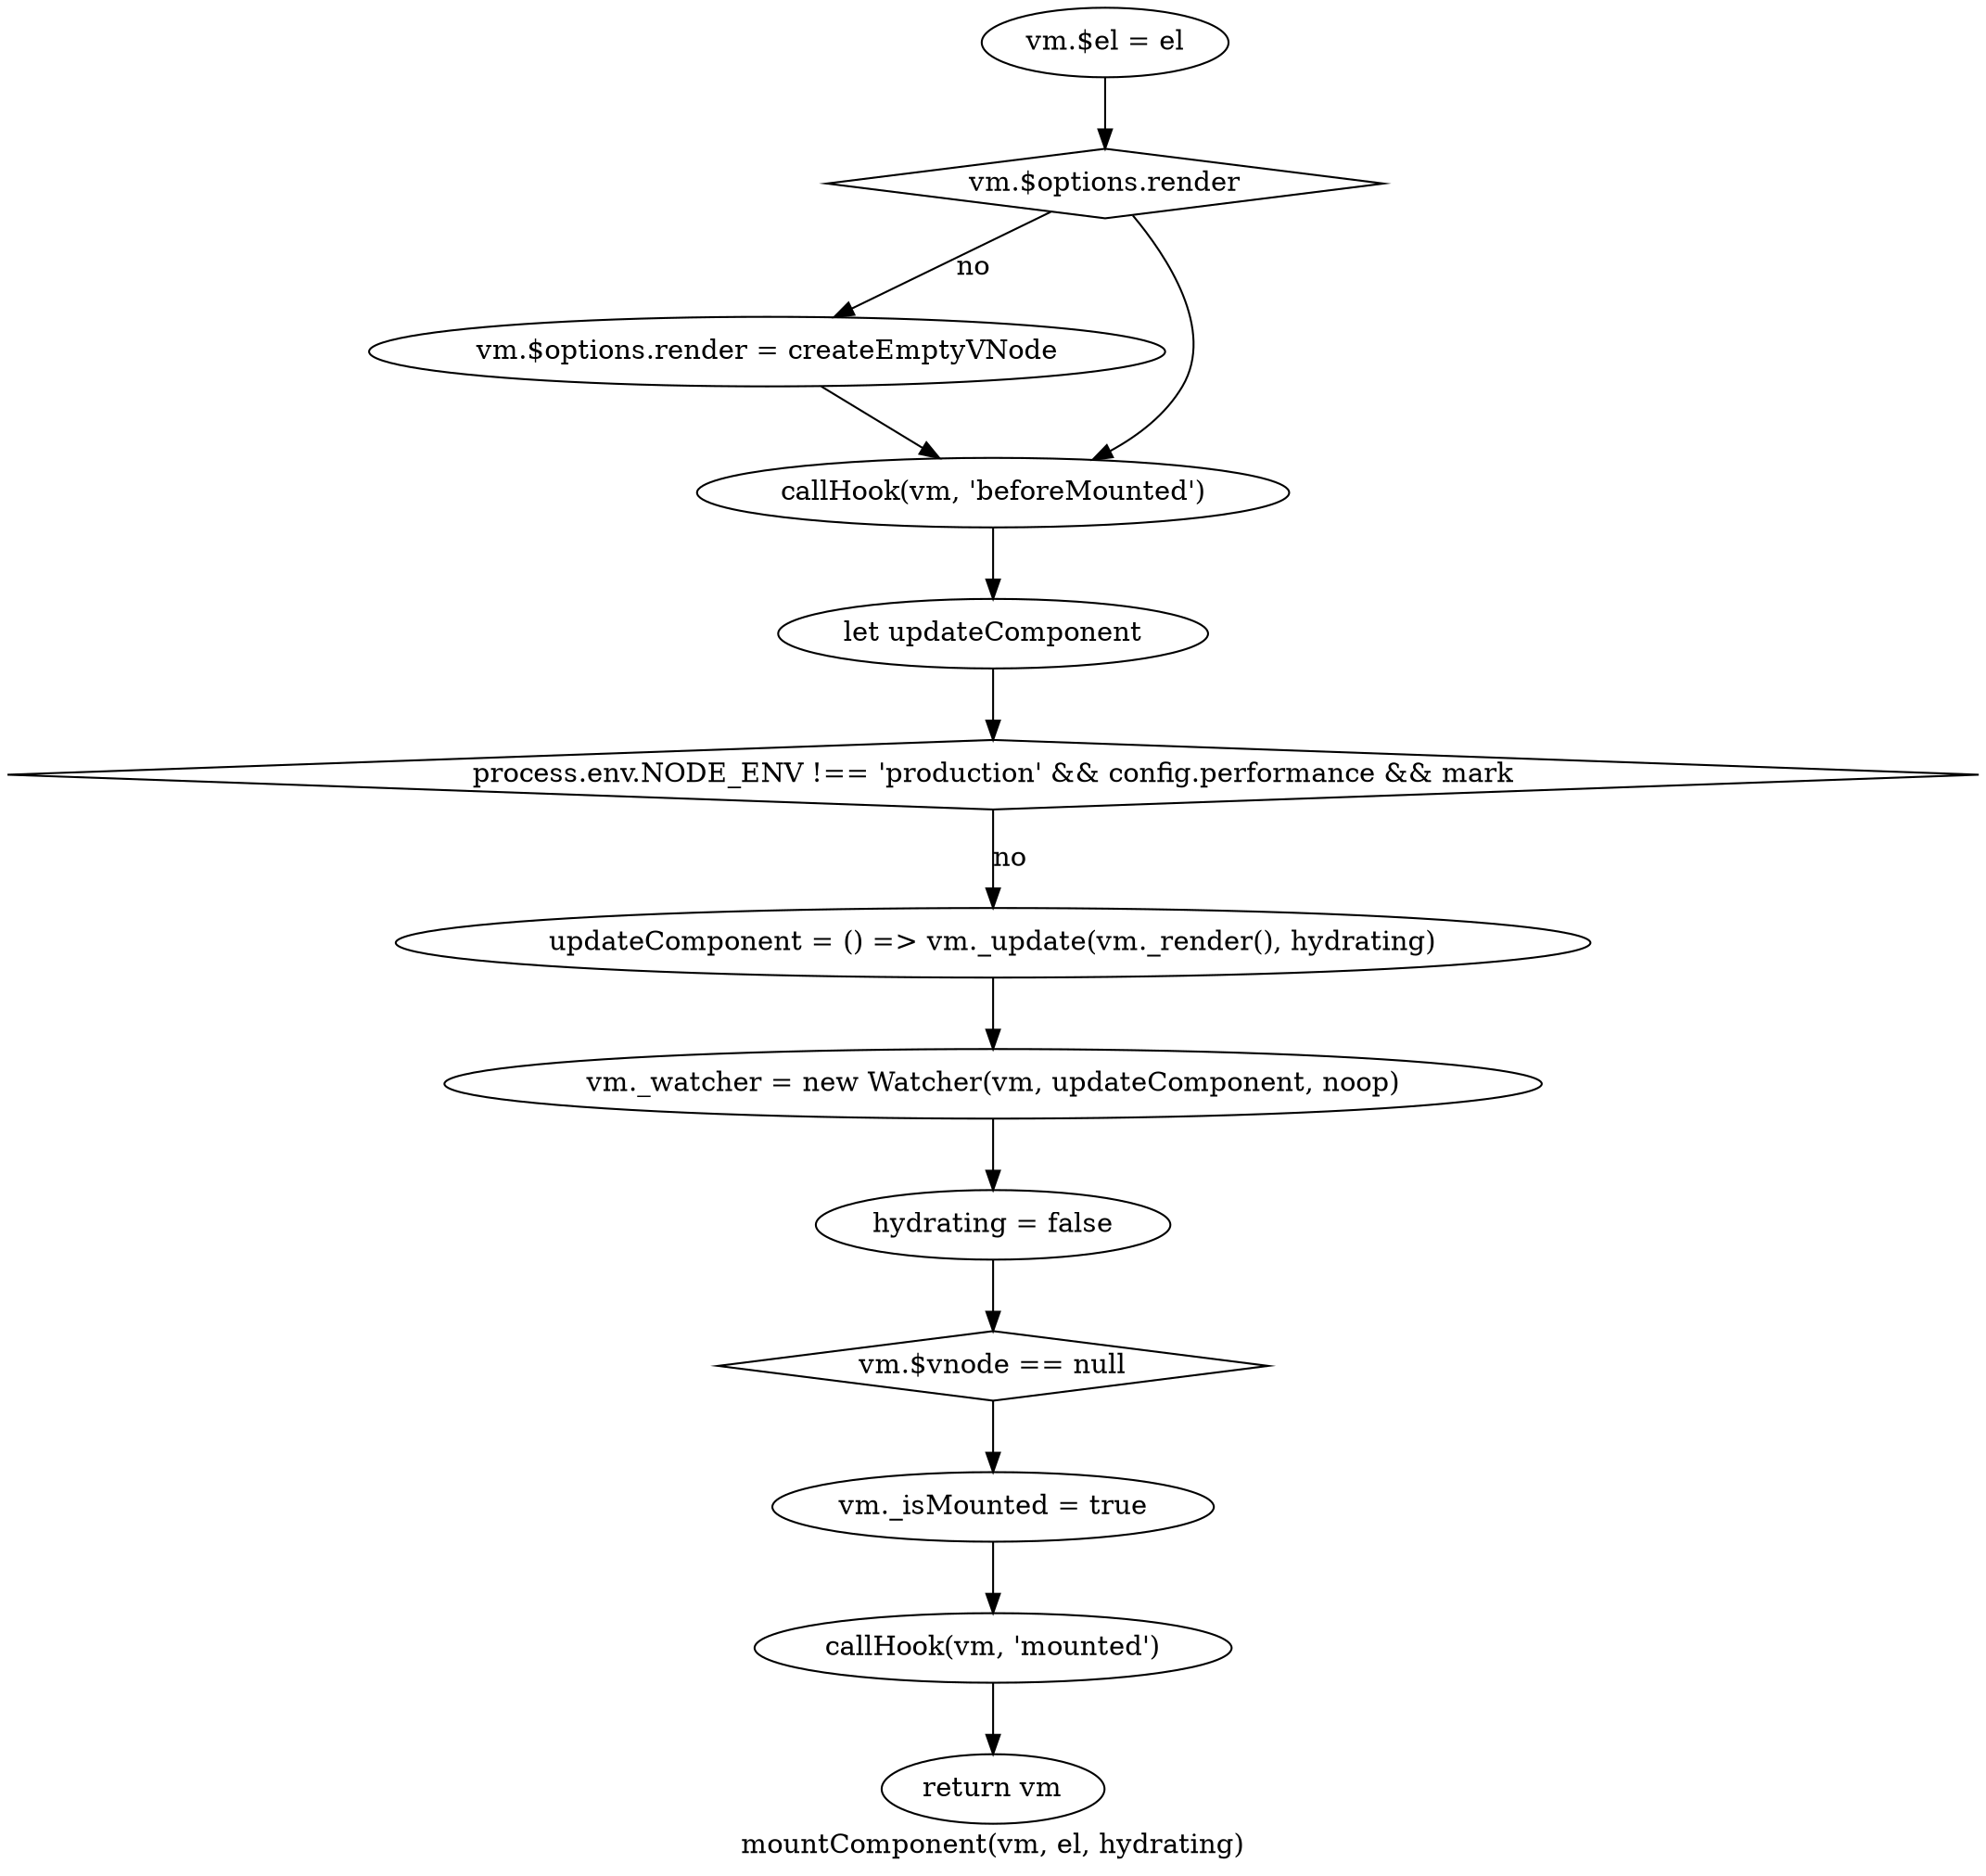 digraph G {
    label="mountComponent(vm, el, hydrating)"

    setEl [
        label="vm.$el = el"
    ]

    renderExist [
        label="vm.$options.render"
        shape=diamond
    ]

    setEl -> renderExist
    setRender [
        label="vm.$options.render = createEmptyVNode"
    ]
    renderExist -> setRender [label="no"]

    callBeforeMountedHook [
        label="callHook(vm, 'beforeMounted')"
    ]
    setRender -> callBeforeMountedHook
    renderExist -> callBeforeMountedHook

    varUpdateComponent [
        label="let updateComponent"
    ]

    callBeforeMountedHook -> varUpdateComponent
    isProduction [
        label="process.env.NODE_ENV !== 'production' && config.performance && mark"
        shape=diamond
    ]

    varUpdateComponent -> isProduction

    resetComponent [
        label="updateComponent = () => vm._update(vm._render(), hydrating)"
    ]
    isProduction -> resetComponent [label="no"]
    initWatcher [
        label="vm._watcher = new Watcher(vm, updateComponent, noop)"
    ]
    resetComponent -> initWatcher
    setHydrating [
        label="hydrating = false"
    ]
    initWatcher -> setHydrating

    vnodeIsNull [
        label="vm.$vnode == null"
        shape=diamond
    ]

    setHydrating -> vnodeIsNull
    setMounted [
        label="vm._isMounted = true"
    ]
    vnodeIsNull -> setMounted
    callMountedHook [
        label="callHook(vm, 'mounted')"
    ]
    setMounted -> callMountedHook
    returnVm [
        label="return vm"
    ]
    callMountedHook -> returnVm

}